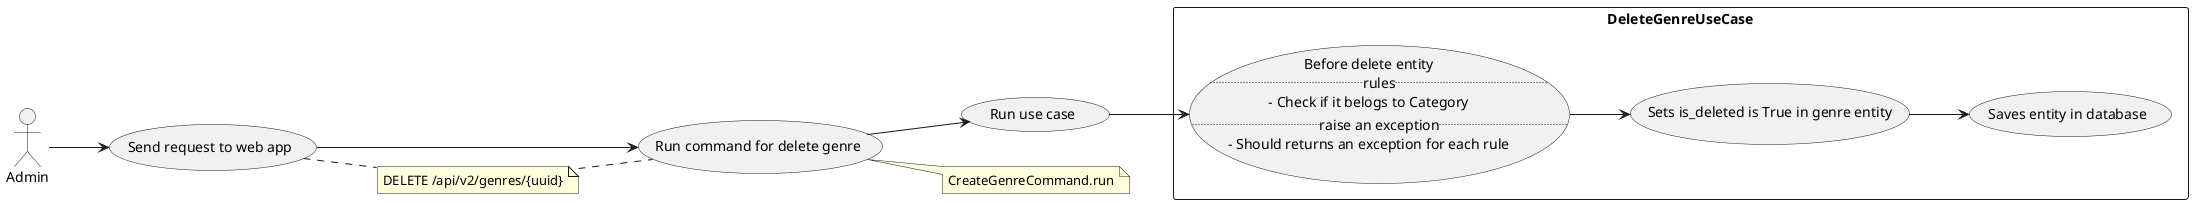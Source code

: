 @startuml

left to right direction

actor "Admin" as adm

usecase "Send request to web app" as UC0
usecase "Run command for delete genre" as UC1
usecase "Run use case" as UC2

rectangle DeleteGenreUseCase {
  usecase UC3 as "Before delete entity
  ..rules..
  - Check if it belogs to Category
  ..raise an exception..
  - Should returns an exception for each rule
  "
  usecase "Sets is_deleted is True in genre entity" as UC4
  usecase "Saves entity in database" as UC5
}

note "DELETE /api/v2/genres/{uuid}" as N1
UC0 .. N1
N1 .. UC1

note "CreateGenreCommand.run" as N2
UC1 .. N2


adm --> UC0
UC0 --> UC1
UC1 --> UC2
UC2 --> UC3
UC3 --> UC4
UC4 --> UC5


@enduml
